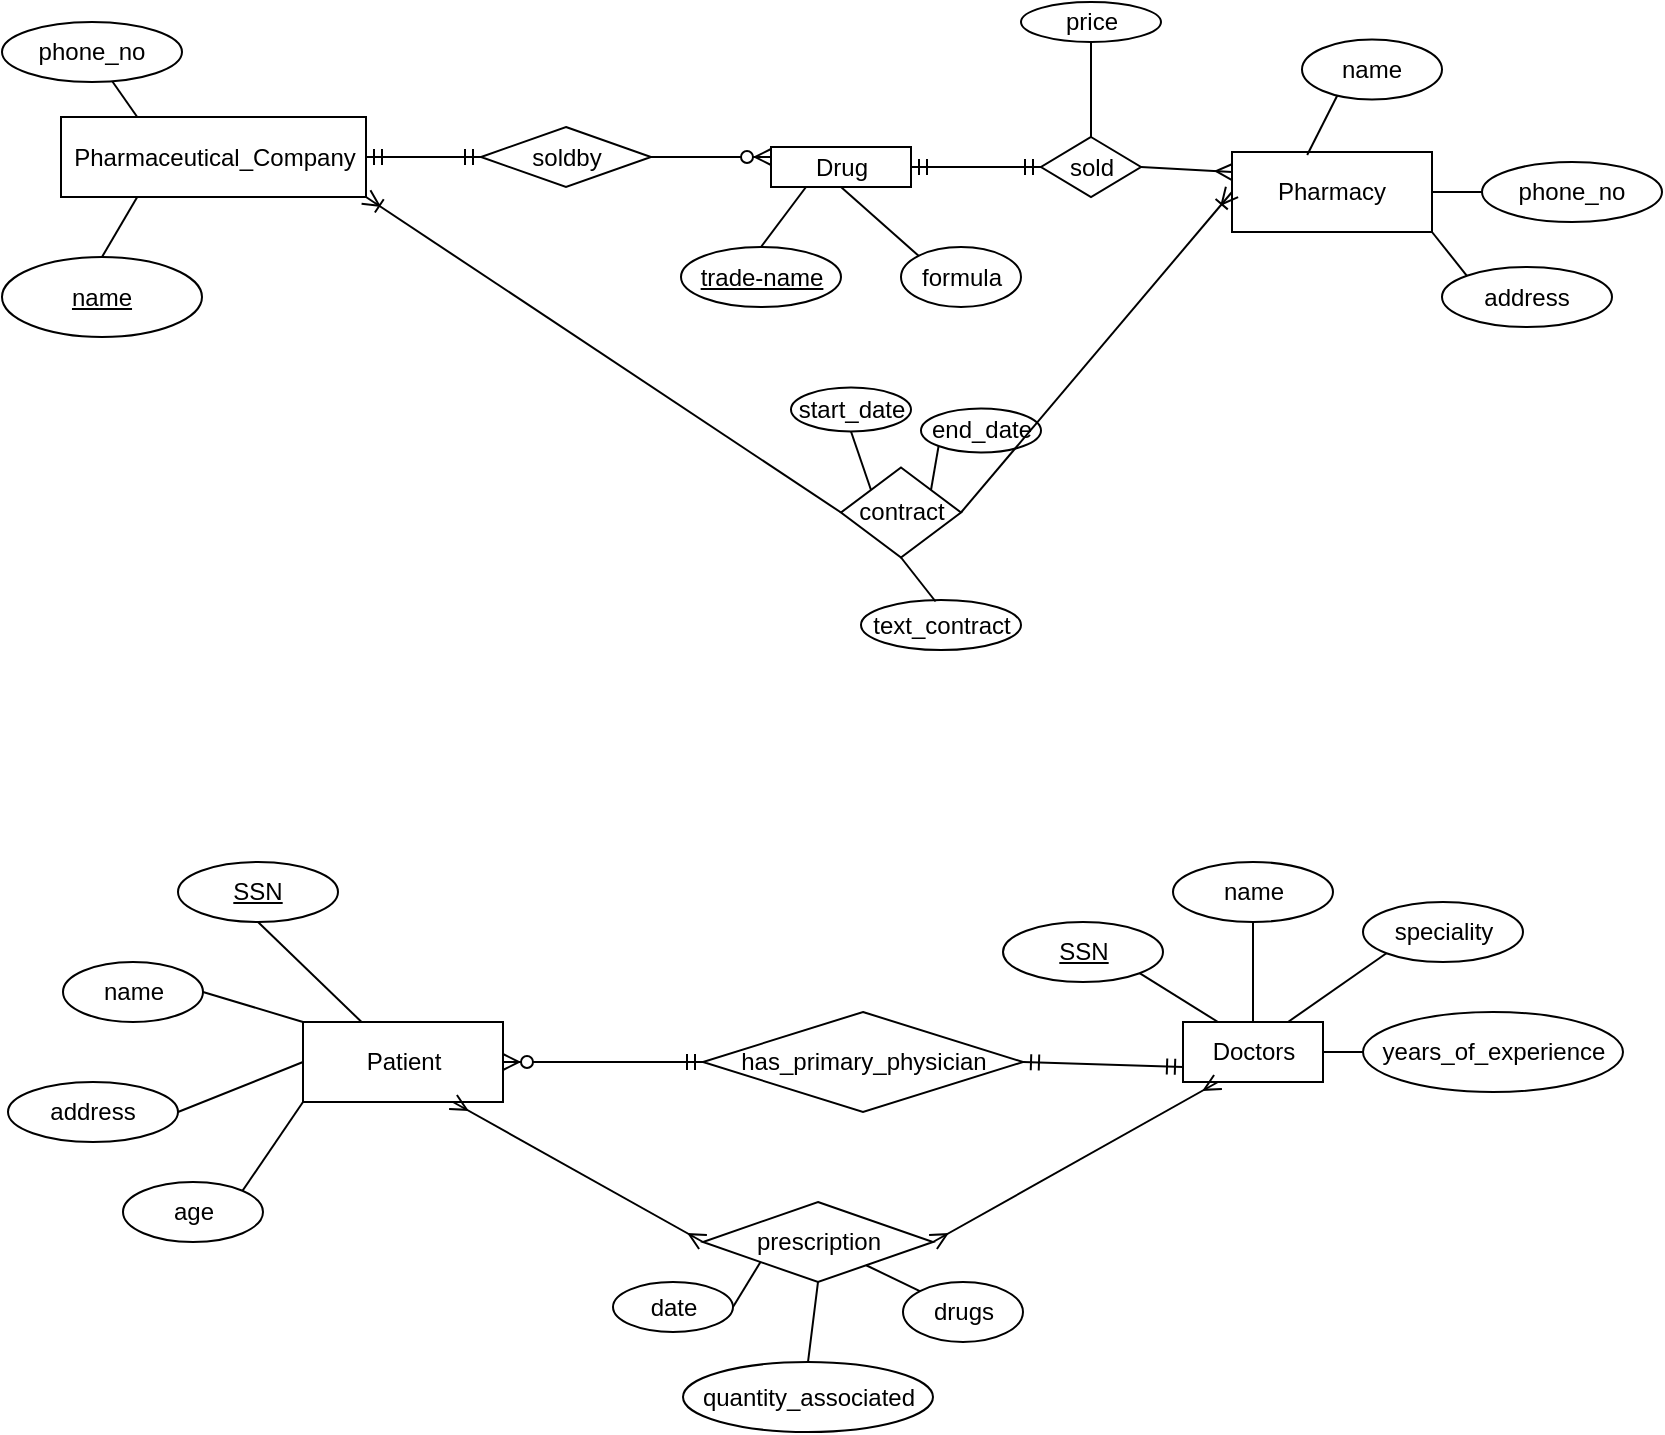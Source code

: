 <mxfile version="14.6.12" type="device"><diagram id="R2lEEEUBdFMjLlhIrx00" name="Page-1"><mxGraphModel dx="2996" dy="1934" grid="1" gridSize="10" guides="1" tooltips="1" connect="1" arrows="1" fold="1" page="1" pageScale="1" pageWidth="850" pageHeight="1100" math="0" shadow="0" extFonts="Permanent Marker^https://fonts.googleapis.com/css?family=Permanent+Marker"><root><mxCell id="0"/><mxCell id="1" parent="0"/><mxCell id="P80NcGeNqMVcGeThsaNM-1" value="Patient" style="whiteSpace=wrap;html=1;align=center;" parent="1" vertex="1"><mxGeometry x="-689.5" y="-470" width="100" height="40" as="geometry"/></mxCell><mxCell id="P80NcGeNqMVcGeThsaNM-2" value="SSN" style="ellipse;whiteSpace=wrap;html=1;align=center;fontStyle=4;" parent="1" vertex="1"><mxGeometry x="-752" y="-550" width="80" height="30" as="geometry"/></mxCell><mxCell id="P80NcGeNqMVcGeThsaNM-3" value="name" style="ellipse;whiteSpace=wrap;html=1;align=center;" parent="1" vertex="1"><mxGeometry x="-809.5" y="-500" width="70" height="30" as="geometry"/></mxCell><mxCell id="P80NcGeNqMVcGeThsaNM-4" value="address" style="ellipse;whiteSpace=wrap;html=1;align=center;" parent="1" vertex="1"><mxGeometry x="-837" y="-440" width="85" height="30" as="geometry"/></mxCell><mxCell id="P80NcGeNqMVcGeThsaNM-5" value="age" style="ellipse;whiteSpace=wrap;html=1;align=center;" parent="1" vertex="1"><mxGeometry x="-779.5" y="-390" width="70" height="30" as="geometry"/></mxCell><mxCell id="P80NcGeNqMVcGeThsaNM-6" value="Doctors" style="whiteSpace=wrap;html=1;align=center;" parent="1" vertex="1"><mxGeometry x="-249.5" y="-470" width="70" height="30" as="geometry"/></mxCell><mxCell id="P80NcGeNqMVcGeThsaNM-7" value="name" style="ellipse;whiteSpace=wrap;html=1;align=center;" parent="1" vertex="1"><mxGeometry x="-254.5" y="-550" width="80" height="30" as="geometry"/></mxCell><mxCell id="P80NcGeNqMVcGeThsaNM-8" value="SSN" style="ellipse;whiteSpace=wrap;html=1;align=center;fontStyle=4;" parent="1" vertex="1"><mxGeometry x="-339.5" y="-520" width="80" height="30" as="geometry"/></mxCell><mxCell id="P80NcGeNqMVcGeThsaNM-9" value="speciality" style="ellipse;whiteSpace=wrap;html=1;align=center;" parent="1" vertex="1"><mxGeometry x="-159.5" y="-530" width="80" height="30" as="geometry"/></mxCell><mxCell id="P80NcGeNqMVcGeThsaNM-10" value="years_of_experience" style="ellipse;whiteSpace=wrap;html=1;align=center;" parent="1" vertex="1"><mxGeometry x="-159.5" y="-475" width="130" height="40" as="geometry"/></mxCell><mxCell id="P80NcGeNqMVcGeThsaNM-11" value="Pharmaceutical_Company" style="whiteSpace=wrap;html=1;align=center;" parent="1" vertex="1"><mxGeometry x="-810.5" y="-922.5" width="152.5" height="40" as="geometry"/></mxCell><mxCell id="P80NcGeNqMVcGeThsaNM-12" value="Pharmacy" style="whiteSpace=wrap;html=1;align=center;" parent="1" vertex="1"><mxGeometry x="-225" y="-905" width="100" height="40" as="geometry"/></mxCell><mxCell id="P80NcGeNqMVcGeThsaNM-13" value="phone_no" style="ellipse;whiteSpace=wrap;html=1;align=center;" parent="1" vertex="1"><mxGeometry x="-840" y="-970" width="90" height="30" as="geometry"/></mxCell><mxCell id="P80NcGeNqMVcGeThsaNM-14" value="name" style="ellipse;whiteSpace=wrap;html=1;align=center;fontStyle=4;" parent="1" vertex="1"><mxGeometry x="-840" y="-852.5" width="100" height="40" as="geometry"/></mxCell><mxCell id="P80NcGeNqMVcGeThsaNM-15" value="Drug" style="whiteSpace=wrap;html=1;align=center;" parent="1" vertex="1"><mxGeometry x="-455.5" y="-907.5" width="70" height="20" as="geometry"/></mxCell><mxCell id="P80NcGeNqMVcGeThsaNM-17" value="" style="endArrow=none;html=1;rounded=0;exitX=0.5;exitY=1;exitDx=0;exitDy=0;" parent="1" source="P80NcGeNqMVcGeThsaNM-2" target="P80NcGeNqMVcGeThsaNM-1" edge="1"><mxGeometry relative="1" as="geometry"><mxPoint x="-529.5" y="-400" as="sourcePoint"/><mxPoint x="-369.5" y="-400" as="targetPoint"/></mxGeometry></mxCell><mxCell id="P80NcGeNqMVcGeThsaNM-18" value="" style="endArrow=none;html=1;rounded=0;exitX=1;exitY=0.5;exitDx=0;exitDy=0;entryX=0;entryY=0;entryDx=0;entryDy=0;" parent="1" source="P80NcGeNqMVcGeThsaNM-3" target="P80NcGeNqMVcGeThsaNM-1" edge="1"><mxGeometry relative="1" as="geometry"><mxPoint x="-529.5" y="-400" as="sourcePoint"/><mxPoint x="-369.5" y="-400" as="targetPoint"/></mxGeometry></mxCell><mxCell id="P80NcGeNqMVcGeThsaNM-19" value="" style="endArrow=none;html=1;rounded=0;exitX=1;exitY=0.5;exitDx=0;exitDy=0;entryX=0;entryY=0.5;entryDx=0;entryDy=0;" parent="1" source="P80NcGeNqMVcGeThsaNM-4" target="P80NcGeNqMVcGeThsaNM-1" edge="1"><mxGeometry relative="1" as="geometry"><mxPoint x="-529.5" y="-400" as="sourcePoint"/><mxPoint x="-369.5" y="-400" as="targetPoint"/></mxGeometry></mxCell><mxCell id="P80NcGeNqMVcGeThsaNM-20" value="" style="endArrow=none;html=1;rounded=0;exitX=1;exitY=0;exitDx=0;exitDy=0;entryX=0;entryY=1;entryDx=0;entryDy=0;" parent="1" source="P80NcGeNqMVcGeThsaNM-5" target="P80NcGeNqMVcGeThsaNM-1" edge="1"><mxGeometry relative="1" as="geometry"><mxPoint x="-529.5" y="-400" as="sourcePoint"/><mxPoint x="-369.5" y="-400" as="targetPoint"/></mxGeometry></mxCell><mxCell id="P80NcGeNqMVcGeThsaNM-21" value="" style="endArrow=none;html=1;rounded=0;entryX=1;entryY=1;entryDx=0;entryDy=0;exitX=0.25;exitY=0;exitDx=0;exitDy=0;" parent="1" source="P80NcGeNqMVcGeThsaNM-6" target="P80NcGeNqMVcGeThsaNM-8" edge="1"><mxGeometry relative="1" as="geometry"><mxPoint x="-419.5" y="-370" as="sourcePoint"/><mxPoint x="-259.5" y="-370" as="targetPoint"/></mxGeometry></mxCell><mxCell id="P80NcGeNqMVcGeThsaNM-22" value="" style="endArrow=none;html=1;rounded=0;entryX=0.5;entryY=1;entryDx=0;entryDy=0;exitX=0.5;exitY=0;exitDx=0;exitDy=0;" parent="1" source="P80NcGeNqMVcGeThsaNM-6" target="P80NcGeNqMVcGeThsaNM-7" edge="1"><mxGeometry relative="1" as="geometry"><mxPoint x="-419.5" y="-370" as="sourcePoint"/><mxPoint x="-259.5" y="-370" as="targetPoint"/></mxGeometry></mxCell><mxCell id="P80NcGeNqMVcGeThsaNM-23" value="" style="endArrow=none;html=1;rounded=0;entryX=0;entryY=1;entryDx=0;entryDy=0;exitX=0.75;exitY=0;exitDx=0;exitDy=0;" parent="1" source="P80NcGeNqMVcGeThsaNM-6" target="P80NcGeNqMVcGeThsaNM-9" edge="1"><mxGeometry relative="1" as="geometry"><mxPoint x="-419.5" y="-370" as="sourcePoint"/><mxPoint x="-259.5" y="-370" as="targetPoint"/></mxGeometry></mxCell><mxCell id="P80NcGeNqMVcGeThsaNM-24" value="" style="endArrow=none;html=1;rounded=0;entryX=0;entryY=0.5;entryDx=0;entryDy=0;exitX=1;exitY=0.5;exitDx=0;exitDy=0;" parent="1" source="P80NcGeNqMVcGeThsaNM-6" target="P80NcGeNqMVcGeThsaNM-10" edge="1"><mxGeometry relative="1" as="geometry"><mxPoint x="-419.5" y="-370" as="sourcePoint"/><mxPoint x="-259.5" y="-370" as="targetPoint"/></mxGeometry></mxCell><mxCell id="P80NcGeNqMVcGeThsaNM-25" value="" style="endArrow=none;html=1;rounded=0;exitX=0.5;exitY=0;exitDx=0;exitDy=0;entryX=0.25;entryY=1;entryDx=0;entryDy=0;" parent="1" source="P80NcGeNqMVcGeThsaNM-14" target="P80NcGeNqMVcGeThsaNM-11" edge="1"><mxGeometry relative="1" as="geometry"><mxPoint x="-618" y="-826.25" as="sourcePoint"/><mxPoint x="-458" y="-826.25" as="targetPoint"/></mxGeometry></mxCell><mxCell id="P80NcGeNqMVcGeThsaNM-26" value="" style="endArrow=none;html=1;rounded=0;entryX=0.25;entryY=0;entryDx=0;entryDy=0;" parent="1" source="P80NcGeNqMVcGeThsaNM-13" target="P80NcGeNqMVcGeThsaNM-11" edge="1"><mxGeometry relative="1" as="geometry"><mxPoint x="-618" y="-826.25" as="sourcePoint"/><mxPoint x="-458" y="-826.25" as="targetPoint"/></mxGeometry></mxCell><mxCell id="P80NcGeNqMVcGeThsaNM-28" value="formula" style="ellipse;whiteSpace=wrap;html=1;align=center;" parent="1" vertex="1"><mxGeometry x="-390.5" y="-857.5" width="60" height="30" as="geometry"/></mxCell><mxCell id="P80NcGeNqMVcGeThsaNM-29" value="trade-name" style="ellipse;whiteSpace=wrap;html=1;align=center;fontStyle=4;" parent="1" vertex="1"><mxGeometry x="-500.5" y="-857.5" width="80" height="30" as="geometry"/></mxCell><mxCell id="P80NcGeNqMVcGeThsaNM-30" value="" style="endArrow=none;html=1;rounded=0;entryX=0.5;entryY=0;entryDx=0;entryDy=0;exitX=0.25;exitY=1;exitDx=0;exitDy=0;" parent="1" source="P80NcGeNqMVcGeThsaNM-15" target="P80NcGeNqMVcGeThsaNM-29" edge="1"><mxGeometry relative="1" as="geometry"><mxPoint x="-585.5" y="-957.5" as="sourcePoint"/><mxPoint x="-425.5" y="-957.5" as="targetPoint"/></mxGeometry></mxCell><mxCell id="P80NcGeNqMVcGeThsaNM-31" value="" style="endArrow=none;html=1;rounded=0;entryX=0;entryY=0;entryDx=0;entryDy=0;exitX=0.5;exitY=1;exitDx=0;exitDy=0;" parent="1" source="P80NcGeNqMVcGeThsaNM-15" target="P80NcGeNqMVcGeThsaNM-28" edge="1"><mxGeometry relative="1" as="geometry"><mxPoint x="-585.5" y="-957.5" as="sourcePoint"/><mxPoint x="-425.5" y="-957.5" as="targetPoint"/></mxGeometry></mxCell><mxCell id="P80NcGeNqMVcGeThsaNM-32" value="phone_no" style="ellipse;whiteSpace=wrap;html=1;align=center;" parent="1" vertex="1"><mxGeometry x="-100" y="-900" width="90" height="30" as="geometry"/></mxCell><mxCell id="P80NcGeNqMVcGeThsaNM-33" value="address" style="ellipse;whiteSpace=wrap;html=1;align=center;" parent="1" vertex="1"><mxGeometry x="-120" y="-847.5" width="85" height="30" as="geometry"/></mxCell><mxCell id="P80NcGeNqMVcGeThsaNM-34" value="name" style="ellipse;whiteSpace=wrap;html=1;align=center;" parent="1" vertex="1"><mxGeometry x="-190" y="-961.25" width="70" height="30" as="geometry"/></mxCell><mxCell id="P80NcGeNqMVcGeThsaNM-38" value="" style="endArrow=none;html=1;rounded=0;entryX=0;entryY=0.5;entryDx=0;entryDy=0;" parent="1" source="P80NcGeNqMVcGeThsaNM-12" target="P80NcGeNqMVcGeThsaNM-32" edge="1"><mxGeometry relative="1" as="geometry"><mxPoint x="-405" y="-1000" as="sourcePoint"/><mxPoint x="-245" y="-1000" as="targetPoint"/></mxGeometry></mxCell><mxCell id="P80NcGeNqMVcGeThsaNM-39" value="" style="endArrow=none;html=1;rounded=0;entryX=0.253;entryY=0.928;entryDx=0;entryDy=0;exitX=0.376;exitY=0.037;exitDx=0;exitDy=0;exitPerimeter=0;entryPerimeter=0;" parent="1" target="P80NcGeNqMVcGeThsaNM-34" edge="1" source="P80NcGeNqMVcGeThsaNM-12"><mxGeometry relative="1" as="geometry"><mxPoint x="-125" y="-955" as="sourcePoint"/><mxPoint x="-245" y="-1000" as="targetPoint"/></mxGeometry></mxCell><mxCell id="P80NcGeNqMVcGeThsaNM-40" value="" style="endArrow=none;html=1;rounded=0;entryX=0;entryY=0;entryDx=0;entryDy=0;exitX=1;exitY=1;exitDx=0;exitDy=0;" parent="1" source="P80NcGeNqMVcGeThsaNM-12" target="P80NcGeNqMVcGeThsaNM-33" edge="1"><mxGeometry relative="1" as="geometry"><mxPoint x="-405" y="-1000" as="sourcePoint"/><mxPoint x="-245" y="-1000" as="targetPoint"/></mxGeometry></mxCell><mxCell id="P80NcGeNqMVcGeThsaNM-41" value="has_primary_physician" style="shape=rhombus;perimeter=rhombusPerimeter;whiteSpace=wrap;html=1;align=center;" parent="1" vertex="1"><mxGeometry x="-489.5" y="-475" width="160" height="50" as="geometry"/></mxCell><mxCell id="P80NcGeNqMVcGeThsaNM-42" value="" style="fontSize=12;html=1;endArrow=ERmandOne;startArrow=ERmandOne;entryX=0;entryY=0.75;entryDx=0;entryDy=0;exitX=1;exitY=0.5;exitDx=0;exitDy=0;" parent="1" source="P80NcGeNqMVcGeThsaNM-41" target="P80NcGeNqMVcGeThsaNM-6" edge="1"><mxGeometry width="100" height="100" relative="1" as="geometry"><mxPoint x="-339.5" y="-450" as="sourcePoint"/><mxPoint x="-299.5" y="-380" as="targetPoint"/></mxGeometry></mxCell><mxCell id="P80NcGeNqMVcGeThsaNM-43" value="" style="fontSize=12;html=1;endArrow=ERzeroToMany;startArrow=ERmandOne;exitX=0;exitY=0.5;exitDx=0;exitDy=0;entryX=1;entryY=0.5;entryDx=0;entryDy=0;" parent="1" source="P80NcGeNqMVcGeThsaNM-41" target="P80NcGeNqMVcGeThsaNM-1" edge="1"><mxGeometry width="100" height="100" relative="1" as="geometry"><mxPoint x="-479.5" y="-260" as="sourcePoint"/><mxPoint x="-379.5" y="-360" as="targetPoint"/></mxGeometry></mxCell><mxCell id="P80NcGeNqMVcGeThsaNM-44" value="soldby" style="shape=rhombus;perimeter=rhombusPerimeter;whiteSpace=wrap;html=1;align=center;" parent="1" vertex="1"><mxGeometry x="-600.5" y="-917.5" width="85" height="30" as="geometry"/></mxCell><mxCell id="P80NcGeNqMVcGeThsaNM-46" value="" style="fontSize=12;html=1;endArrow=ERzeroToMany;endFill=1;entryX=0;entryY=0.25;entryDx=0;entryDy=0;exitX=1;exitY=0.5;exitDx=0;exitDy=0;" parent="1" source="P80NcGeNqMVcGeThsaNM-44" target="P80NcGeNqMVcGeThsaNM-15" edge="1"><mxGeometry width="100" height="100" relative="1" as="geometry"><mxPoint x="-493" y="-967.5" as="sourcePoint"/><mxPoint x="-465.5" y="-1057.5" as="targetPoint"/></mxGeometry></mxCell><mxCell id="P80NcGeNqMVcGeThsaNM-48" value="" style="fontSize=12;html=1;endArrow=ERmandOne;startArrow=ERmandOne;entryX=0;entryY=0.5;entryDx=0;entryDy=0;exitX=1;exitY=0.5;exitDx=0;exitDy=0;" parent="1" source="P80NcGeNqMVcGeThsaNM-11" target="P80NcGeNqMVcGeThsaNM-44" edge="1"><mxGeometry width="100" height="100" relative="1" as="geometry"><mxPoint x="-530.5" y="-961.25" as="sourcePoint"/><mxPoint x="-430.5" y="-1061.25" as="targetPoint"/></mxGeometry></mxCell><mxCell id="P80NcGeNqMVcGeThsaNM-54" value="sold" style="shape=rhombus;perimeter=rhombusPerimeter;whiteSpace=wrap;html=1;align=center;" parent="1" vertex="1"><mxGeometry x="-320.5" y="-912.5" width="50" height="30" as="geometry"/></mxCell><mxCell id="P80NcGeNqMVcGeThsaNM-55" value="" style="fontSize=12;html=1;endArrow=ERmandOne;startArrow=ERmandOne;entryX=1;entryY=0.5;entryDx=0;entryDy=0;exitX=0;exitY=0.5;exitDx=0;exitDy=0;" parent="1" source="P80NcGeNqMVcGeThsaNM-54" target="P80NcGeNqMVcGeThsaNM-15" edge="1"><mxGeometry width="100" height="100" relative="1" as="geometry"><mxPoint x="-345.5" y="-887.5" as="sourcePoint"/><mxPoint x="-465.5" y="-1057.5" as="targetPoint"/></mxGeometry></mxCell><mxCell id="P80NcGeNqMVcGeThsaNM-56" value="" style="fontSize=12;html=1;endArrow=ERmany;exitX=1;exitY=0.5;exitDx=0;exitDy=0;entryX=0;entryY=0.25;entryDx=0;entryDy=0;" parent="1" source="P80NcGeNqMVcGeThsaNM-54" target="P80NcGeNqMVcGeThsaNM-12" edge="1"><mxGeometry width="100" height="100" relative="1" as="geometry"><mxPoint x="-128" y="-897.5" as="sourcePoint"/><mxPoint x="-285.5" y="-1060" as="targetPoint"/></mxGeometry></mxCell><mxCell id="P80NcGeNqMVcGeThsaNM-57" value="price" style="ellipse;whiteSpace=wrap;html=1;align=center;" parent="1" vertex="1"><mxGeometry x="-330.5" y="-980" width="70" height="20" as="geometry"/></mxCell><mxCell id="P80NcGeNqMVcGeThsaNM-58" value="" style="endArrow=none;html=1;rounded=0;entryX=0.5;entryY=1;entryDx=0;entryDy=0;exitX=0.5;exitY=0;exitDx=0;exitDy=0;" parent="1" source="P80NcGeNqMVcGeThsaNM-54" target="P80NcGeNqMVcGeThsaNM-57" edge="1"><mxGeometry relative="1" as="geometry"><mxPoint x="-305" y="-962.5" as="sourcePoint"/><mxPoint x="-423" y="-1087.5" as="targetPoint"/></mxGeometry></mxCell><mxCell id="P80NcGeNqMVcGeThsaNM-59" value="prescription" style="shape=rhombus;perimeter=rhombusPerimeter;whiteSpace=wrap;html=1;align=center;" parent="1" vertex="1"><mxGeometry x="-489.5" y="-380" width="115" height="40" as="geometry"/></mxCell><mxCell id="P80NcGeNqMVcGeThsaNM-60" value="date" style="ellipse;whiteSpace=wrap;html=1;align=center;" parent="1" vertex="1"><mxGeometry x="-534.5" y="-340" width="60" height="25" as="geometry"/></mxCell><mxCell id="P80NcGeNqMVcGeThsaNM-61" value="" style="endArrow=none;html=1;rounded=0;exitX=1;exitY=0.5;exitDx=0;exitDy=0;entryX=0;entryY=1;entryDx=0;entryDy=0;" parent="1" source="P80NcGeNqMVcGeThsaNM-60" target="P80NcGeNqMVcGeThsaNM-59" edge="1"><mxGeometry relative="1" as="geometry"><mxPoint x="-414.5" y="-310" as="sourcePoint"/><mxPoint x="-254.5" y="-310" as="targetPoint"/></mxGeometry></mxCell><mxCell id="P80NcGeNqMVcGeThsaNM-62" value="quantity_associated" style="ellipse;whiteSpace=wrap;html=1;align=center;" parent="1" vertex="1"><mxGeometry x="-499.5" y="-300" width="125" height="35" as="geometry"/></mxCell><mxCell id="P80NcGeNqMVcGeThsaNM-63" value="" style="endArrow=none;html=1;rounded=0;exitX=0.5;exitY=0;exitDx=0;exitDy=0;entryX=0.5;entryY=1;entryDx=0;entryDy=0;" parent="1" source="P80NcGeNqMVcGeThsaNM-62" target="P80NcGeNqMVcGeThsaNM-59" edge="1"><mxGeometry relative="1" as="geometry"><mxPoint x="-414.5" y="-320" as="sourcePoint"/><mxPoint x="-254.5" y="-320" as="targetPoint"/></mxGeometry></mxCell><mxCell id="P80NcGeNqMVcGeThsaNM-64" value="drugs" style="ellipse;whiteSpace=wrap;html=1;align=center;" parent="1" vertex="1"><mxGeometry x="-389.5" y="-340" width="60" height="30" as="geometry"/></mxCell><mxCell id="P80NcGeNqMVcGeThsaNM-65" value="" style="endArrow=none;html=1;rounded=0;" parent="1" source="P80NcGeNqMVcGeThsaNM-59" target="P80NcGeNqMVcGeThsaNM-64" edge="1"><mxGeometry relative="1" as="geometry"><mxPoint x="-414.5" y="-320" as="sourcePoint"/><mxPoint x="-254.5" y="-320" as="targetPoint"/></mxGeometry></mxCell><mxCell id="P80NcGeNqMVcGeThsaNM-68" value="" style="fontSize=12;html=1;endArrow=ERmany;startArrow=ERmany;entryX=0.25;entryY=1;entryDx=0;entryDy=0;exitX=1;exitY=0.5;exitDx=0;exitDy=0;" parent="1" source="P80NcGeNqMVcGeThsaNM-59" target="P80NcGeNqMVcGeThsaNM-6" edge="1"><mxGeometry width="100" height="100" relative="1" as="geometry"><mxPoint x="-479.5" y="-250" as="sourcePoint"/><mxPoint x="-379.5" y="-350" as="targetPoint"/></mxGeometry></mxCell><mxCell id="P80NcGeNqMVcGeThsaNM-69" value="" style="fontSize=12;html=1;endArrow=ERmany;startArrow=ERmany;entryX=0.75;entryY=1;entryDx=0;entryDy=0;exitX=0;exitY=0.5;exitDx=0;exitDy=0;" parent="1" source="P80NcGeNqMVcGeThsaNM-59" target="P80NcGeNqMVcGeThsaNM-1" edge="1"><mxGeometry width="100" height="100" relative="1" as="geometry"><mxPoint x="-479.5" y="-250" as="sourcePoint"/><mxPoint x="-379.5" y="-350" as="targetPoint"/></mxGeometry></mxCell><mxCell id="P80NcGeNqMVcGeThsaNM-71" value="contract" style="shape=rhombus;perimeter=rhombusPerimeter;whiteSpace=wrap;html=1;align=center;" parent="1" vertex="1"><mxGeometry x="-420.5" y="-747.25" width="60" height="45" as="geometry"/></mxCell><mxCell id="P80NcGeNqMVcGeThsaNM-72" value="start_date" style="ellipse;whiteSpace=wrap;html=1;align=center;" parent="1" vertex="1"><mxGeometry x="-445.5" y="-787.25" width="60" height="22" as="geometry"/></mxCell><mxCell id="P80NcGeNqMVcGeThsaNM-73" value="end_date" style="ellipse;whiteSpace=wrap;html=1;align=center;" parent="1" vertex="1"><mxGeometry x="-380.5" y="-776.75" width="60" height="22" as="geometry"/></mxCell><mxCell id="P80NcGeNqMVcGeThsaNM-74" value="text_contract" style="ellipse;whiteSpace=wrap;html=1;align=center;" parent="1" vertex="1"><mxGeometry x="-410.5" y="-681" width="80" height="25" as="geometry"/></mxCell><mxCell id="P80NcGeNqMVcGeThsaNM-75" value="" style="endArrow=none;html=1;rounded=0;entryX=0.5;entryY=1;entryDx=0;entryDy=0;exitX=0;exitY=0;exitDx=0;exitDy=0;" parent="1" source="P80NcGeNqMVcGeThsaNM-71" target="P80NcGeNqMVcGeThsaNM-72" edge="1"><mxGeometry relative="1" as="geometry"><mxPoint x="-570.5" y="-737.25" as="sourcePoint"/><mxPoint x="-410.5" y="-737.25" as="targetPoint"/></mxGeometry></mxCell><mxCell id="P80NcGeNqMVcGeThsaNM-76" value="" style="endArrow=none;html=1;rounded=0;entryX=0;entryY=1;entryDx=0;entryDy=0;exitX=1;exitY=0;exitDx=0;exitDy=0;" parent="1" source="P80NcGeNqMVcGeThsaNM-71" target="P80NcGeNqMVcGeThsaNM-73" edge="1"><mxGeometry relative="1" as="geometry"><mxPoint x="-570.5" y="-737.25" as="sourcePoint"/><mxPoint x="-410.5" y="-737.25" as="targetPoint"/></mxGeometry></mxCell><mxCell id="P80NcGeNqMVcGeThsaNM-77" value="" style="endArrow=none;html=1;rounded=0;entryX=0.466;entryY=0.03;entryDx=0;entryDy=0;exitX=0.5;exitY=1;exitDx=0;exitDy=0;entryPerimeter=0;" parent="1" source="P80NcGeNqMVcGeThsaNM-71" target="P80NcGeNqMVcGeThsaNM-74" edge="1"><mxGeometry relative="1" as="geometry"><mxPoint x="-575.5" y="-681" as="sourcePoint"/><mxPoint x="-415.5" y="-681" as="targetPoint"/></mxGeometry></mxCell><mxCell id="P80NcGeNqMVcGeThsaNM-79" value="" style="fontSize=12;html=1;endArrow=ERoneToMany;entryX=1;entryY=1;entryDx=0;entryDy=0;exitX=0;exitY=0.5;exitDx=0;exitDy=0;" parent="1" source="P80NcGeNqMVcGeThsaNM-71" target="P80NcGeNqMVcGeThsaNM-11" edge="1"><mxGeometry width="100" height="100" relative="1" as="geometry"><mxPoint x="-540.5" y="-971.25" as="sourcePoint"/><mxPoint x="-440.5" y="-1071.25" as="targetPoint"/></mxGeometry></mxCell><mxCell id="P80NcGeNqMVcGeThsaNM-80" value="" style="fontSize=12;html=1;endArrow=ERoneToMany;entryX=0;entryY=0.5;entryDx=0;entryDy=0;exitX=1;exitY=0.5;exitDx=0;exitDy=0;" parent="1" source="P80NcGeNqMVcGeThsaNM-71" target="P80NcGeNqMVcGeThsaNM-12" edge="1"><mxGeometry width="100" height="100" relative="1" as="geometry"><mxPoint x="-540.5" y="-971.25" as="sourcePoint"/><mxPoint x="-440.5" y="-1071.25" as="targetPoint"/></mxGeometry></mxCell></root></mxGraphModel></diagram></mxfile>
